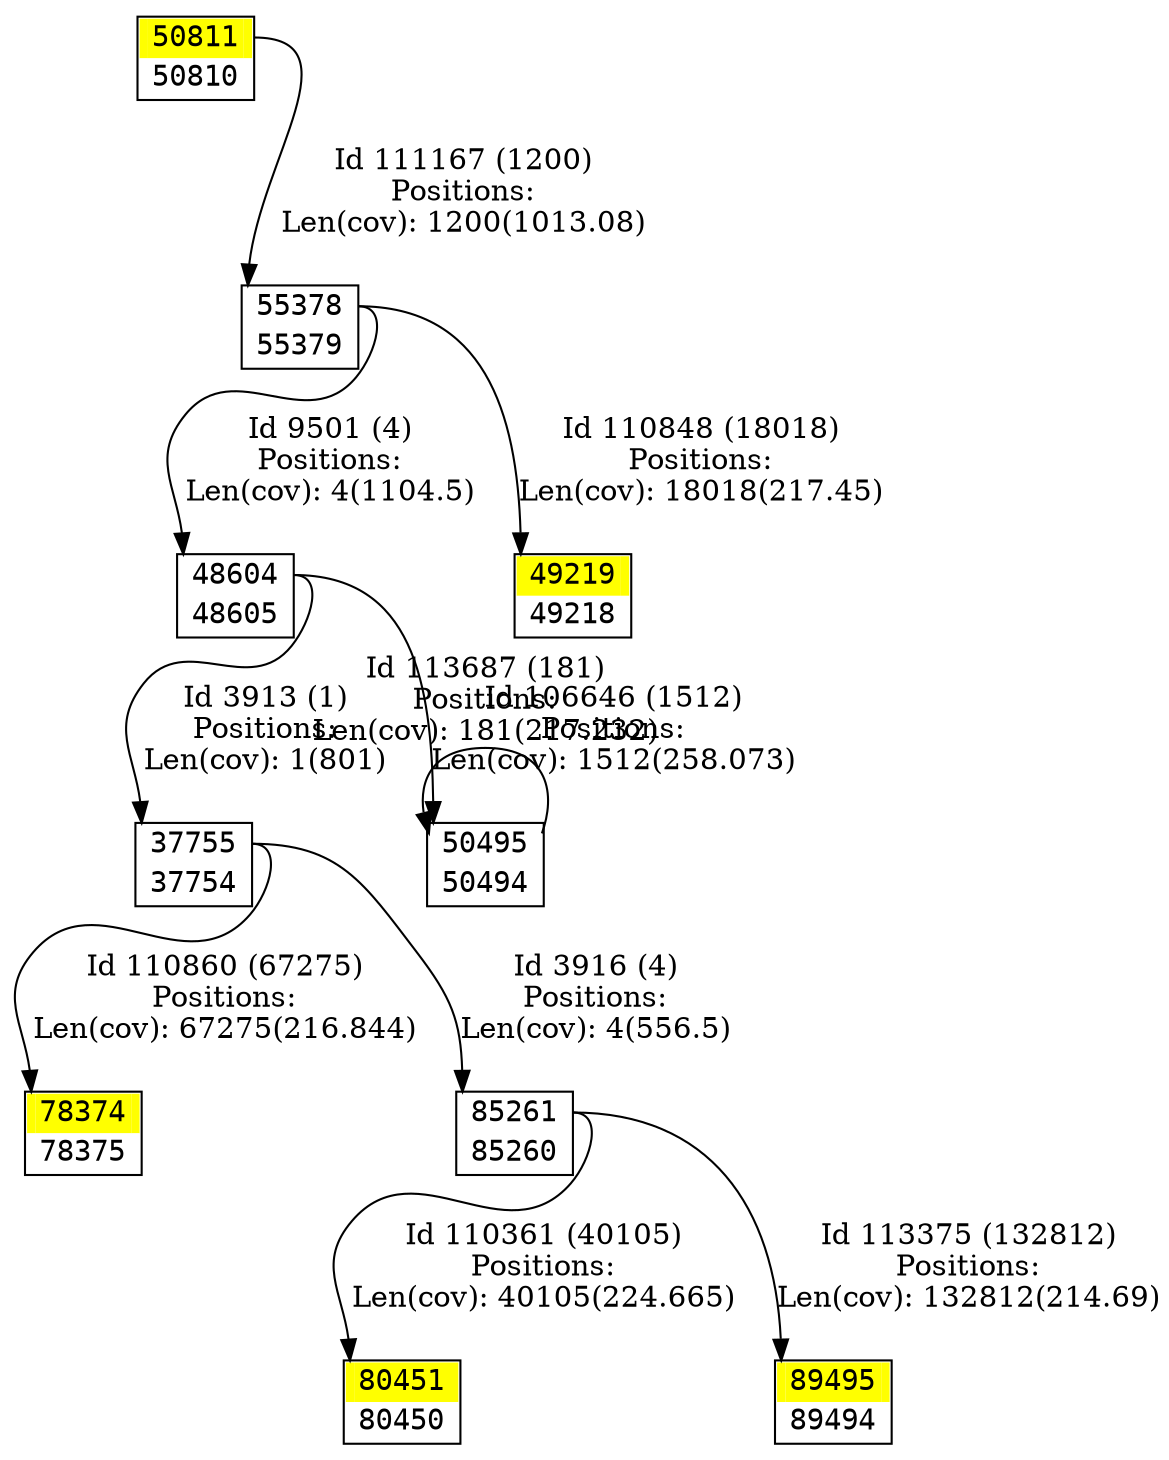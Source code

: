 digraph graph_picture {
node[fontname=<Courier> ,penwidth=<1.8> ,shape=<plaintext> ]
vertex_37754_37755[label=<<TABLE BORDER="1" CELLSPACING="0" >
<TR><TD BORDER="0" PORT = "port_37755_in" color="white" bgcolor="white" ></TD><TD BORDER="0" color="white" bgcolor="white" >37755</TD><TD BORDER="0" PORT = "port_37755_out" color="white" bgcolor="white" ></TD></TR>
<TR><TD BORDER="0" PORT = "port_37754_out" color="white" bgcolor="white" ></TD><TD BORDER="0" color="white" bgcolor="white" >37754</TD><TD BORDER="0" PORT = "port_37754_in" color="white" bgcolor="white" ></TD></TR>
</TABLE>> ,color=<black> ,URL=</vertex/37755.svg> ]
vertex_48604_48605[label=<<TABLE BORDER="1" CELLSPACING="0" >
<TR><TD BORDER="0" PORT = "port_48604_in" color="white" bgcolor="white" ></TD><TD BORDER="0" color="white" bgcolor="white" >48604</TD><TD BORDER="0" PORT = "port_48604_out" color="white" bgcolor="white" ></TD></TR>
<TR><TD BORDER="0" PORT = "port_48605_out" color="white" bgcolor="white" ></TD><TD BORDER="0" color="white" bgcolor="white" >48605</TD><TD BORDER="0" PORT = "port_48605_in" color="white" bgcolor="white" ></TD></TR>
</TABLE>> ,color=<black> ,URL=</vertex/48604.svg> ]
vertex_49218_49219[label=<<TABLE BORDER="1" CELLSPACING="0" >
<TR><TD BORDER="0" PORT = "port_49219_in" color="yellow" bgcolor="yellow" ></TD><TD BORDER="0" color="yellow" bgcolor="yellow" >49219</TD><TD BORDER="0" PORT = "port_49219_out" color="yellow" bgcolor="yellow" ></TD></TR>
<TR><TD BORDER="0" PORT = "port_49218_out" color="white" bgcolor="white" ></TD><TD BORDER="0" color="white" bgcolor="white" >49218</TD><TD BORDER="0" PORT = "port_49218_in" color="white" bgcolor="white" ></TD></TR>
</TABLE>> ,color=<black> ,URL=</vertex/49219.svg> ]
vertex_50494_50495[label=<<TABLE BORDER="1" CELLSPACING="0" >
<TR><TD BORDER="0" PORT = "port_50495_in" color="white" bgcolor="white" ></TD><TD BORDER="0" color="white" bgcolor="white" >50495</TD><TD BORDER="0" PORT = "port_50495_out" color="white" bgcolor="white" ></TD></TR>
<TR><TD BORDER="0" PORT = "port_50494_out" color="white" bgcolor="white" ></TD><TD BORDER="0" color="white" bgcolor="white" >50494</TD><TD BORDER="0" PORT = "port_50494_in" color="white" bgcolor="white" ></TD></TR>
</TABLE>> ,color=<black> ,URL=</vertex/50495.svg> ]
vertex_50810_50811[label=<<TABLE BORDER="1" CELLSPACING="0" >
<TR><TD BORDER="0" PORT = "port_50811_in" color="yellow" bgcolor="yellow" ></TD><TD BORDER="0" color="yellow" bgcolor="yellow" >50811</TD><TD BORDER="0" PORT = "port_50811_out" color="yellow" bgcolor="yellow" ></TD></TR>
<TR><TD BORDER="0" PORT = "port_50810_out" color="white" bgcolor="white" ></TD><TD BORDER="0" color="white" bgcolor="white" >50810</TD><TD BORDER="0" PORT = "port_50810_in" color="white" bgcolor="white" ></TD></TR>
</TABLE>> ,color=<black> ,URL=</vertex/50811.svg> ]
vertex_55378_55379[label=<<TABLE BORDER="1" CELLSPACING="0" >
<TR><TD BORDER="0" PORT = "port_55378_in" color="white" bgcolor="white" ></TD><TD BORDER="0" color="white" bgcolor="white" >55378</TD><TD BORDER="0" PORT = "port_55378_out" color="white" bgcolor="white" ></TD></TR>
<TR><TD BORDER="0" PORT = "port_55379_out" color="white" bgcolor="white" ></TD><TD BORDER="0" color="white" bgcolor="white" >55379</TD><TD BORDER="0" PORT = "port_55379_in" color="white" bgcolor="white" ></TD></TR>
</TABLE>> ,color=<black> ,URL=</vertex/55378.svg> ]
vertex_78374_78375[label=<<TABLE BORDER="1" CELLSPACING="0" >
<TR><TD BORDER="0" PORT = "port_78374_in" color="yellow" bgcolor="yellow" ></TD><TD BORDER="0" color="yellow" bgcolor="yellow" >78374</TD><TD BORDER="0" PORT = "port_78374_out" color="yellow" bgcolor="yellow" ></TD></TR>
<TR><TD BORDER="0" PORT = "port_78375_out" color="white" bgcolor="white" ></TD><TD BORDER="0" color="white" bgcolor="white" >78375</TD><TD BORDER="0" PORT = "port_78375_in" color="white" bgcolor="white" ></TD></TR>
</TABLE>> ,color=<black> ,URL=</vertex/78374.svg> ]
vertex_80450_80451[label=<<TABLE BORDER="1" CELLSPACING="0" >
<TR><TD BORDER="0" PORT = "port_80451_in" color="yellow" bgcolor="yellow" ></TD><TD BORDER="0" color="yellow" bgcolor="yellow" >80451</TD><TD BORDER="0" PORT = "port_80451_out" color="yellow" bgcolor="yellow" ></TD></TR>
<TR><TD BORDER="0" PORT = "port_80450_out" color="white" bgcolor="white" ></TD><TD BORDER="0" color="white" bgcolor="white" >80450</TD><TD BORDER="0" PORT = "port_80450_in" color="white" bgcolor="white" ></TD></TR>
</TABLE>> ,color=<black> ,URL=</vertex/80451.svg> ]
vertex_85260_85261[label=<<TABLE BORDER="1" CELLSPACING="0" >
<TR><TD BORDER="0" PORT = "port_85261_in" color="white" bgcolor="white" ></TD><TD BORDER="0" color="white" bgcolor="white" >85261</TD><TD BORDER="0" PORT = "port_85261_out" color="white" bgcolor="white" ></TD></TR>
<TR><TD BORDER="0" PORT = "port_85260_out" color="white" bgcolor="white" ></TD><TD BORDER="0" color="white" bgcolor="white" >85260</TD><TD BORDER="0" PORT = "port_85260_in" color="white" bgcolor="white" ></TD></TR>
</TABLE>> ,color=<black> ,URL=</vertex/85261.svg> ]
vertex_89494_89495[label=<<TABLE BORDER="1" CELLSPACING="0" >
<TR><TD BORDER="0" PORT = "port_89495_in" color="yellow" bgcolor="yellow" ></TD><TD BORDER="0" color="yellow" bgcolor="yellow" >89495</TD><TD BORDER="0" PORT = "port_89495_out" color="yellow" bgcolor="yellow" ></TD></TR>
<TR><TD BORDER="0" PORT = "port_89494_out" color="white" bgcolor="white" ></TD><TD BORDER="0" color="white" bgcolor="white" >89494</TD><TD BORDER="0" PORT = "port_89494_in" color="white" bgcolor="white" ></TD></TR>
</TABLE>> ,color=<black> ,URL=</vertex/89495.svg> ]
vertex_48604_48605:port_48604_out->vertex_37754_37755:port_37755_in[label="Id 3913 (1)\nPositions:\nLen(cov): 1(801)" ,color=<black> ]
vertex_37754_37755:port_37755_out->vertex_85260_85261:port_85261_in[label="Id 3916 (4)\nPositions:\nLen(cov): 4(556.5)" ,color=<black> ]
vertex_55378_55379:port_55378_out->vertex_48604_48605:port_48604_in[label="Id 9501 (4)\nPositions:\nLen(cov): 4(1104.5)" ,color=<black> ]
vertex_48604_48605:port_48604_out->vertex_50494_50495:port_50495_in[label="Id 106646 (1512)\nPositions:\nLen(cov): 1512(258.073)" ,color=<black> ]
vertex_85260_85261:port_85261_out->vertex_80450_80451:port_80451_in[label="Id 110361 (40105)\nPositions:\nLen(cov): 40105(224.665)" ,color=<black> ]
vertex_55378_55379:port_55378_out->vertex_49218_49219:port_49219_in[label="Id 110848 (18018)\nPositions:\nLen(cov): 18018(217.45)" ,color=<black> ]
vertex_37754_37755:port_37755_out->vertex_78374_78375:port_78374_in[label="Id 110860 (67275)\nPositions:\nLen(cov): 67275(216.844)" ,color=<black> ]
vertex_50810_50811:port_50811_out->vertex_55378_55379:port_55378_in[label="Id 111167 (1200)\nPositions:\nLen(cov): 1200(1013.08)" ,color=<black> ]
vertex_85260_85261:port_85261_out->vertex_89494_89495:port_89495_in[label="Id 113375 (132812)\nPositions:\nLen(cov): 132812(214.69)" ,color=<black> ]
vertex_50494_50495:port_50495_out->vertex_50494_50495:port_50495_in[label="Id 113687 (181)\nPositions:\nLen(cov): 181(217.232)" ,color=<black> ]
}
